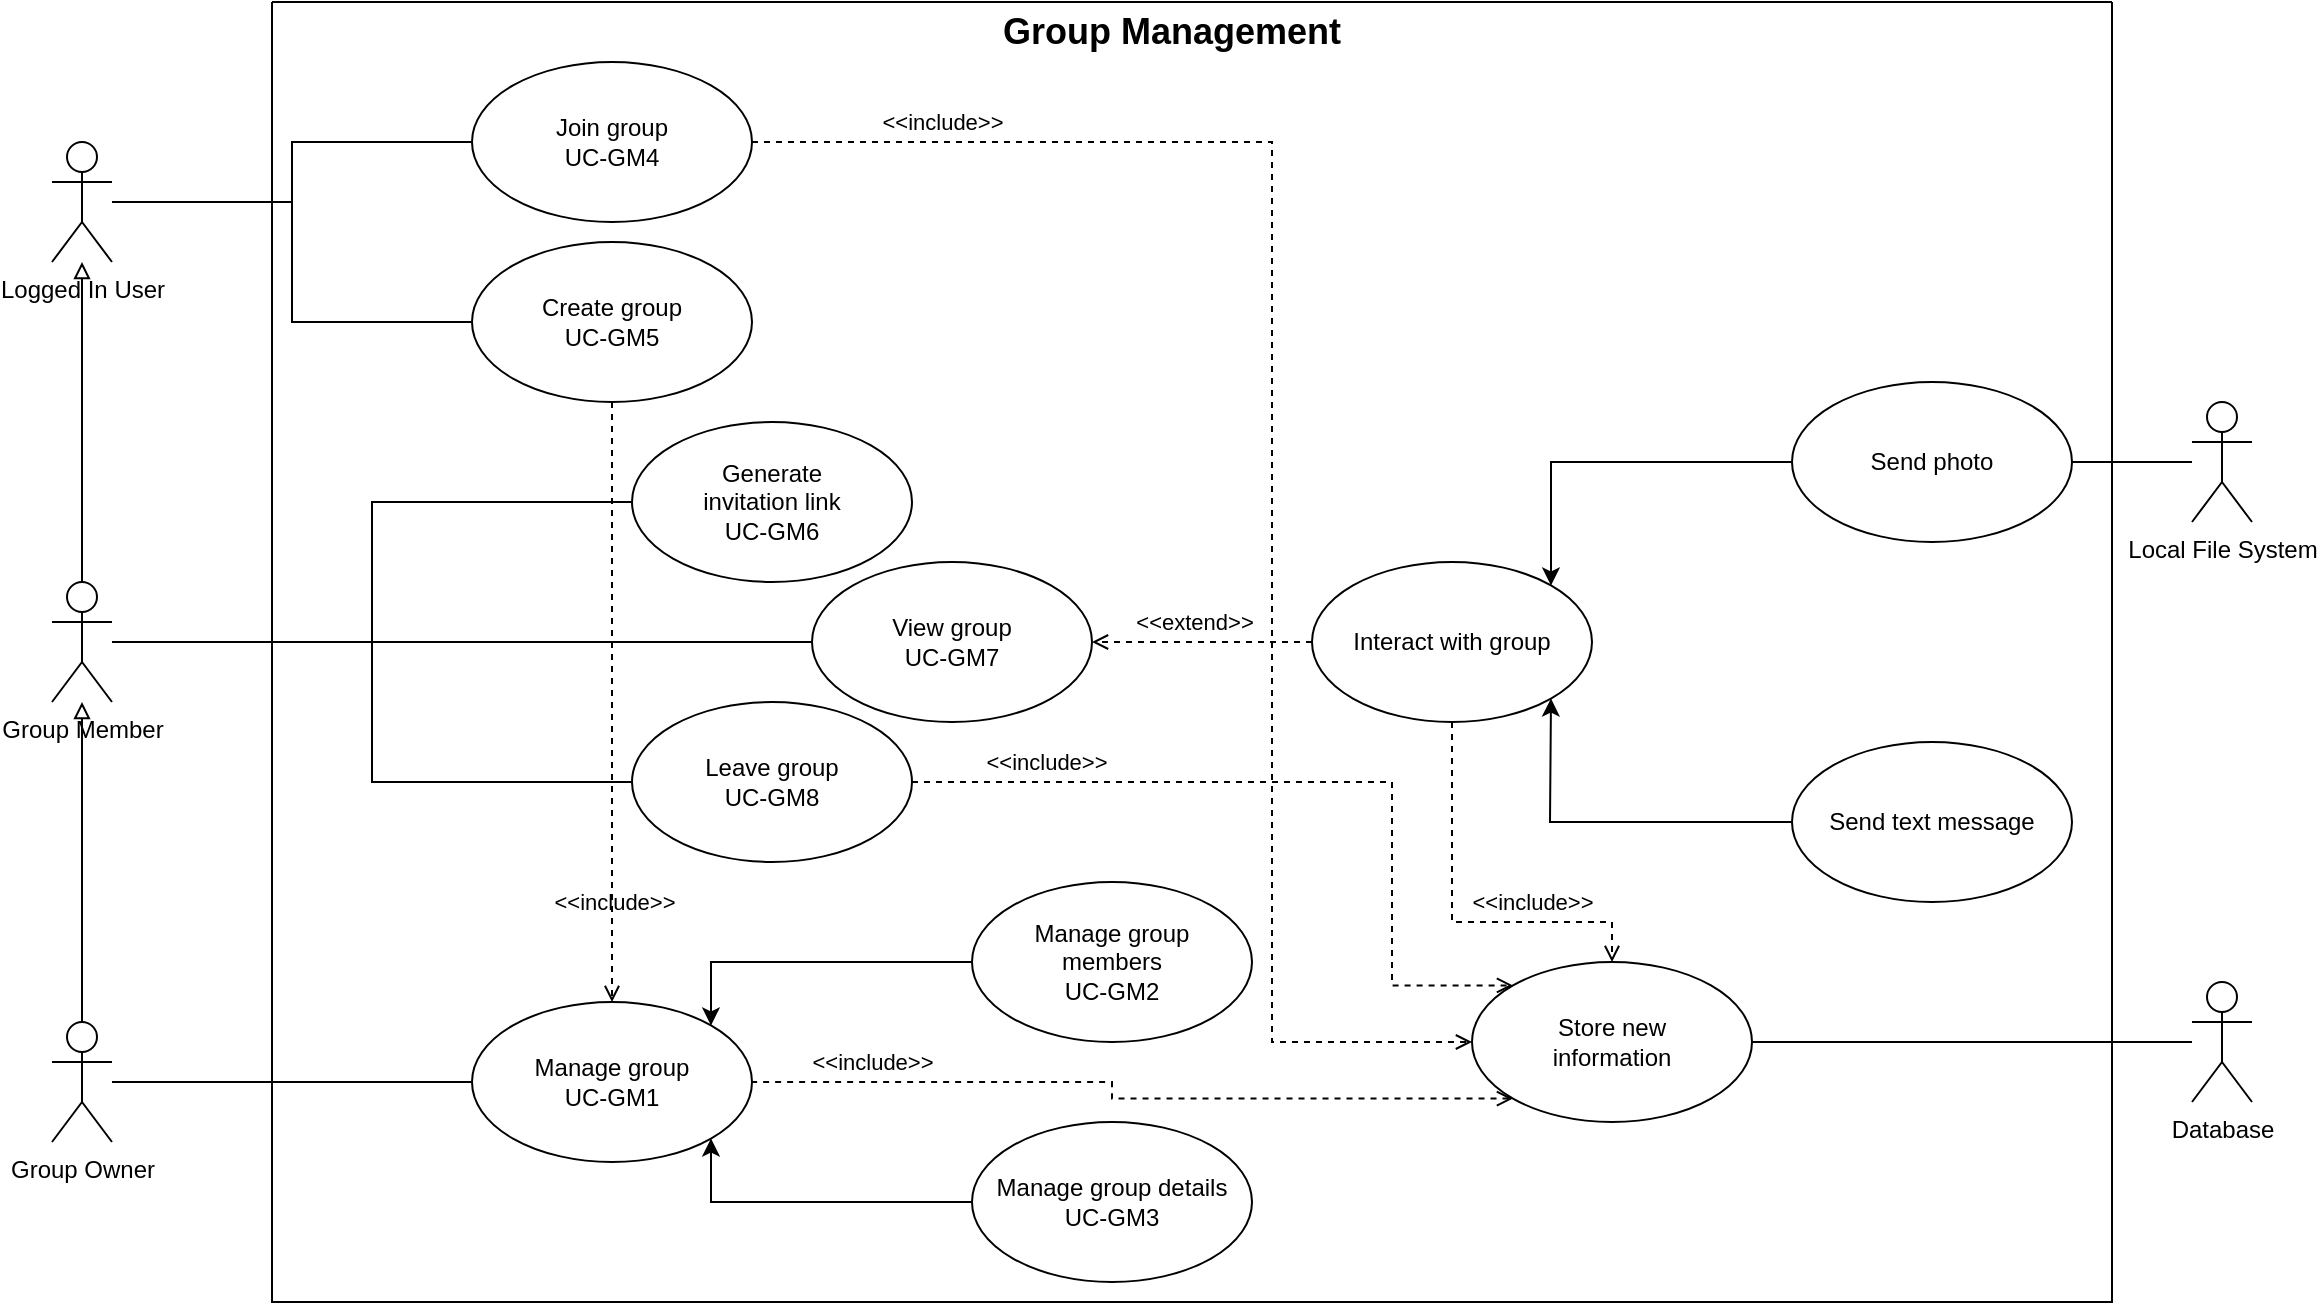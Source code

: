 <mxfile version="25.0.1">
  <diagram name="Page-1" id="pM0YAZhcPk0PvOChf1yF">
    <mxGraphModel dx="2074" dy="1140" grid="1" gridSize="10" guides="1" tooltips="1" connect="1" arrows="1" fold="1" page="1" pageScale="1" pageWidth="1169" pageHeight="827" math="0" shadow="0">
      <root>
        <mxCell id="0" />
        <mxCell id="1" parent="0" />
        <mxCell id="Tt-TAS7i6GOdsketkZrf-36" style="edgeStyle=orthogonalEdgeStyle;rounded=0;orthogonalLoop=1;jettySize=auto;html=1;entryX=0;entryY=0.5;entryDx=0;entryDy=0;endArrow=none;endFill=0;" parent="1" source="Tt-TAS7i6GOdsketkZrf-2" target="Tt-TAS7i6GOdsketkZrf-20" edge="1">
          <mxGeometry relative="1" as="geometry" />
        </mxCell>
        <mxCell id="Tt-TAS7i6GOdsketkZrf-37" style="edgeStyle=orthogonalEdgeStyle;rounded=0;orthogonalLoop=1;jettySize=auto;html=1;endArrow=none;endFill=0;" parent="1" source="Tt-TAS7i6GOdsketkZrf-2" target="Tt-TAS7i6GOdsketkZrf-8" edge="1">
          <mxGeometry relative="1" as="geometry" />
        </mxCell>
        <mxCell id="Tt-TAS7i6GOdsketkZrf-2" value="Logged In User" style="shape=umlActor;verticalLabelPosition=bottom;verticalAlign=top;html=1;outlineConnect=0;fillColor=default;" parent="1" vertex="1">
          <mxGeometry x="140" y="170" width="30" height="60" as="geometry" />
        </mxCell>
        <mxCell id="Tt-TAS7i6GOdsketkZrf-63" style="edgeStyle=orthogonalEdgeStyle;rounded=0;orthogonalLoop=1;jettySize=auto;html=1;entryX=1;entryY=0.5;entryDx=0;entryDy=0;endArrow=none;endFill=0;" parent="1" source="Tt-TAS7i6GOdsketkZrf-3" target="Tt-TAS7i6GOdsketkZrf-56" edge="1">
          <mxGeometry relative="1" as="geometry" />
        </mxCell>
        <mxCell id="Tt-TAS7i6GOdsketkZrf-3" value="Database" style="shape=umlActor;verticalLabelPosition=bottom;verticalAlign=top;html=1;outlineConnect=0;fillColor=default;" parent="1" vertex="1">
          <mxGeometry x="1210" y="590" width="30" height="60" as="geometry" />
        </mxCell>
        <mxCell id="Tt-TAS7i6GOdsketkZrf-32" style="edgeStyle=orthogonalEdgeStyle;rounded=0;orthogonalLoop=1;jettySize=auto;html=1;endArrow=block;endFill=0;" parent="1" source="Tt-TAS7i6GOdsketkZrf-4" target="Tt-TAS7i6GOdsketkZrf-5" edge="1">
          <mxGeometry relative="1" as="geometry" />
        </mxCell>
        <mxCell id="Tt-TAS7i6GOdsketkZrf-38" style="edgeStyle=orthogonalEdgeStyle;rounded=0;orthogonalLoop=1;jettySize=auto;html=1;entryX=0;entryY=0.5;entryDx=0;entryDy=0;endArrow=none;endFill=0;" parent="1" source="Tt-TAS7i6GOdsketkZrf-4" target="Tt-TAS7i6GOdsketkZrf-23" edge="1">
          <mxGeometry relative="1" as="geometry" />
        </mxCell>
        <mxCell id="Tt-TAS7i6GOdsketkZrf-4" value="Group Owner" style="shape=umlActor;verticalLabelPosition=bottom;verticalAlign=top;html=1;outlineConnect=0;fillColor=default;" parent="1" vertex="1">
          <mxGeometry x="140" y="610" width="30" height="60" as="geometry" />
        </mxCell>
        <mxCell id="Tt-TAS7i6GOdsketkZrf-33" style="edgeStyle=orthogonalEdgeStyle;rounded=0;orthogonalLoop=1;jettySize=auto;html=1;endArrow=block;endFill=0;" parent="1" source="Tt-TAS7i6GOdsketkZrf-5" target="Tt-TAS7i6GOdsketkZrf-2" edge="1">
          <mxGeometry relative="1" as="geometry">
            <mxPoint x="155" y="260" as="targetPoint" />
          </mxGeometry>
        </mxCell>
        <mxCell id="Tt-TAS7i6GOdsketkZrf-46" style="edgeStyle=orthogonalEdgeStyle;rounded=0;orthogonalLoop=1;jettySize=auto;html=1;entryX=0;entryY=0.5;entryDx=0;entryDy=0;endArrow=none;endFill=0;" parent="1" source="Tt-TAS7i6GOdsketkZrf-5" target="Tt-TAS7i6GOdsketkZrf-26" edge="1">
          <mxGeometry relative="1" as="geometry" />
        </mxCell>
        <mxCell id="Tt-TAS7i6GOdsketkZrf-47" style="edgeStyle=orthogonalEdgeStyle;rounded=0;orthogonalLoop=1;jettySize=auto;html=1;entryX=0;entryY=0.5;entryDx=0;entryDy=0;endArrow=none;endFill=0;" parent="1" source="Tt-TAS7i6GOdsketkZrf-5" target="Tt-TAS7i6GOdsketkZrf-24" edge="1">
          <mxGeometry relative="1" as="geometry" />
        </mxCell>
        <mxCell id="Tt-TAS7i6GOdsketkZrf-48" style="edgeStyle=orthogonalEdgeStyle;rounded=0;orthogonalLoop=1;jettySize=auto;html=1;entryX=0;entryY=0.5;entryDx=0;entryDy=0;endArrow=none;endFill=0;" parent="1" source="Tt-TAS7i6GOdsketkZrf-5" target="Tt-TAS7i6GOdsketkZrf-27" edge="1">
          <mxGeometry relative="1" as="geometry" />
        </mxCell>
        <mxCell id="Tt-TAS7i6GOdsketkZrf-5" value="Group Member" style="shape=umlActor;verticalLabelPosition=bottom;verticalAlign=top;html=1;outlineConnect=0;fillColor=default;" parent="1" vertex="1">
          <mxGeometry x="140" y="390" width="30" height="60" as="geometry" />
        </mxCell>
        <mxCell id="Tt-TAS7i6GOdsketkZrf-58" style="edgeStyle=orthogonalEdgeStyle;rounded=0;orthogonalLoop=1;jettySize=auto;html=1;exitX=0.5;exitY=1;exitDx=0;exitDy=0;entryX=0.5;entryY=0;entryDx=0;entryDy=0;endArrow=open;endFill=0;dashed=1;" parent="1" source="Tt-TAS7i6GOdsketkZrf-8" target="Tt-TAS7i6GOdsketkZrf-23" edge="1">
          <mxGeometry relative="1" as="geometry" />
        </mxCell>
        <mxCell id="Tt-TAS7i6GOdsketkZrf-59" value="&amp;lt;&amp;lt;include&amp;gt;&amp;gt;" style="edgeLabel;html=1;align=center;verticalAlign=middle;resizable=0;points=[];labelBackgroundColor=none;" parent="Tt-TAS7i6GOdsketkZrf-58" vertex="1" connectable="0">
          <mxGeometry x="0.667" y="1" relative="1" as="geometry">
            <mxPoint as="offset" />
          </mxGeometry>
        </mxCell>
        <mxCell id="Tt-TAS7i6GOdsketkZrf-8" value="Create group&lt;br&gt;UC-GM5" style="ellipse;whiteSpace=wrap;html=1;fillColor=default;" parent="1" vertex="1">
          <mxGeometry x="350" y="220" width="140" height="80" as="geometry" />
        </mxCell>
        <mxCell id="Tt-TAS7i6GOdsketkZrf-71" style="edgeStyle=orthogonalEdgeStyle;rounded=0;orthogonalLoop=1;jettySize=auto;html=1;exitX=1;exitY=0.5;exitDx=0;exitDy=0;entryX=0;entryY=0.5;entryDx=0;entryDy=0;endArrow=open;endFill=0;dashed=1;" parent="1" source="Tt-TAS7i6GOdsketkZrf-20" target="Tt-TAS7i6GOdsketkZrf-56" edge="1">
          <mxGeometry relative="1" as="geometry">
            <Array as="points">
              <mxPoint x="750" y="170" />
              <mxPoint x="750" y="620" />
            </Array>
          </mxGeometry>
        </mxCell>
        <mxCell id="Tt-TAS7i6GOdsketkZrf-75" value="&amp;lt;&amp;lt;include&amp;gt;&amp;gt;" style="edgeLabel;html=1;align=center;verticalAlign=middle;resizable=0;points=[];labelBackgroundColor=none;" parent="Tt-TAS7i6GOdsketkZrf-71" vertex="1" connectable="0">
          <mxGeometry x="-0.632" relative="1" as="geometry">
            <mxPoint x="-54" y="-10" as="offset" />
          </mxGeometry>
        </mxCell>
        <mxCell id="Tt-TAS7i6GOdsketkZrf-20" value="Join group&lt;br&gt;UC-GM4" style="ellipse;whiteSpace=wrap;html=1;fillColor=default;" parent="1" vertex="1">
          <mxGeometry x="350" y="130" width="140" height="80" as="geometry" />
        </mxCell>
        <mxCell id="Tt-TAS7i6GOdsketkZrf-67" style="edgeStyle=orthogonalEdgeStyle;rounded=0;orthogonalLoop=1;jettySize=auto;html=1;exitX=0;exitY=0.5;exitDx=0;exitDy=0;entryX=1;entryY=0;entryDx=0;entryDy=0;endArrow=classic;endFill=1;" parent="1" source="Tt-TAS7i6GOdsketkZrf-21" target="Tt-TAS7i6GOdsketkZrf-23" edge="1">
          <mxGeometry relative="1" as="geometry">
            <Array as="points">
              <mxPoint x="470" y="580" />
            </Array>
          </mxGeometry>
        </mxCell>
        <mxCell id="Tt-TAS7i6GOdsketkZrf-21" value="&lt;div&gt;Manage group&lt;/div&gt;&lt;div&gt;members&lt;/div&gt;&lt;div&gt;UC-GM2&lt;br&gt;&lt;/div&gt;" style="ellipse;whiteSpace=wrap;html=1;fillColor=default;" parent="1" vertex="1">
          <mxGeometry x="600" y="540" width="140" height="80" as="geometry" />
        </mxCell>
        <mxCell id="Tt-TAS7i6GOdsketkZrf-66" style="edgeStyle=orthogonalEdgeStyle;rounded=0;orthogonalLoop=1;jettySize=auto;html=1;exitX=0;exitY=0.5;exitDx=0;exitDy=0;entryX=1;entryY=1;entryDx=0;entryDy=0;endArrow=classic;endFill=1;" parent="1" source="Tt-TAS7i6GOdsketkZrf-22" target="Tt-TAS7i6GOdsketkZrf-23" edge="1">
          <mxGeometry relative="1" as="geometry">
            <Array as="points">
              <mxPoint x="470" y="700" />
            </Array>
          </mxGeometry>
        </mxCell>
        <mxCell id="Tt-TAS7i6GOdsketkZrf-22" value="Manage group details&lt;br&gt;UC-GM3" style="ellipse;whiteSpace=wrap;html=1;fillColor=default;" parent="1" vertex="1">
          <mxGeometry x="600" y="660" width="140" height="80" as="geometry" />
        </mxCell>
        <mxCell id="Tt-TAS7i6GOdsketkZrf-23" value="Manage group&lt;br&gt;UC-GM1" style="ellipse;whiteSpace=wrap;html=1;fillColor=default;" parent="1" vertex="1">
          <mxGeometry x="350" y="600" width="140" height="80" as="geometry" />
        </mxCell>
        <mxCell id="Tt-TAS7i6GOdsketkZrf-24" value="&lt;div&gt;Generate&lt;/div&gt;&lt;div&gt;invitation&amp;nbsp;&lt;span style=&quot;background-color: initial;&quot;&gt;link&lt;/span&gt;&lt;/div&gt;&lt;div&gt;UC-GM6&lt;br&gt;&lt;/div&gt;" style="ellipse;whiteSpace=wrap;html=1;fillColor=default;" parent="1" vertex="1">
          <mxGeometry x="430" y="310" width="140" height="80" as="geometry" />
        </mxCell>
        <mxCell id="Tt-TAS7i6GOdsketkZrf-70" style="edgeStyle=orthogonalEdgeStyle;rounded=0;orthogonalLoop=1;jettySize=auto;html=1;exitX=1;exitY=0.5;exitDx=0;exitDy=0;entryX=0;entryY=0;entryDx=0;entryDy=0;endArrow=open;endFill=0;dashed=1;" parent="1" source="Tt-TAS7i6GOdsketkZrf-26" target="Tt-TAS7i6GOdsketkZrf-56" edge="1">
          <mxGeometry relative="1" as="geometry">
            <Array as="points">
              <mxPoint x="810" y="490" />
              <mxPoint x="810" y="592" />
            </Array>
          </mxGeometry>
        </mxCell>
        <mxCell id="Tt-TAS7i6GOdsketkZrf-76" value="&amp;lt;&amp;lt;include&amp;gt;&amp;gt;" style="edgeLabel;html=1;align=center;verticalAlign=middle;resizable=0;points=[];labelBackgroundColor=none;" parent="Tt-TAS7i6GOdsketkZrf-70" vertex="1" connectable="0">
          <mxGeometry x="-0.667" y="3" relative="1" as="geometry">
            <mxPoint y="-7" as="offset" />
          </mxGeometry>
        </mxCell>
        <mxCell id="Tt-TAS7i6GOdsketkZrf-26" value="Leave group&lt;br&gt;UC-GM8" style="ellipse;whiteSpace=wrap;html=1;fillColor=default;" parent="1" vertex="1">
          <mxGeometry x="430" y="450" width="140" height="80" as="geometry" />
        </mxCell>
        <mxCell id="Tt-TAS7i6GOdsketkZrf-27" value="View group&lt;br&gt;UC-GM7" style="ellipse;whiteSpace=wrap;html=1;fillColor=default;" parent="1" vertex="1">
          <mxGeometry x="520" y="380" width="140" height="80" as="geometry" />
        </mxCell>
        <mxCell id="Tt-TAS7i6GOdsketkZrf-52" style="edgeStyle=orthogonalEdgeStyle;rounded=0;orthogonalLoop=1;jettySize=auto;html=1;entryX=1;entryY=0.5;entryDx=0;entryDy=0;endArrow=open;endFill=0;dashed=1;" parent="1" source="Tt-TAS7i6GOdsketkZrf-28" target="Tt-TAS7i6GOdsketkZrf-27" edge="1">
          <mxGeometry relative="1" as="geometry" />
        </mxCell>
        <mxCell id="Tt-TAS7i6GOdsketkZrf-64" value="&amp;lt;&amp;lt;extend&amp;gt;&amp;gt;" style="edgeLabel;html=1;align=center;verticalAlign=middle;resizable=0;points=[];labelBackgroundColor=none;" parent="Tt-TAS7i6GOdsketkZrf-52" vertex="1" connectable="0">
          <mxGeometry x="-0.08" y="1" relative="1" as="geometry">
            <mxPoint x="-9" y="-11" as="offset" />
          </mxGeometry>
        </mxCell>
        <mxCell id="Tt-TAS7i6GOdsketkZrf-72" style="edgeStyle=orthogonalEdgeStyle;rounded=0;orthogonalLoop=1;jettySize=auto;html=1;exitX=0.5;exitY=1;exitDx=0;exitDy=0;entryX=0.5;entryY=0;entryDx=0;entryDy=0;dashed=1;endArrow=open;endFill=0;" parent="1" source="Tt-TAS7i6GOdsketkZrf-28" target="Tt-TAS7i6GOdsketkZrf-56" edge="1">
          <mxGeometry relative="1" as="geometry">
            <Array as="points">
              <mxPoint x="840" y="560" />
              <mxPoint x="920" y="560" />
            </Array>
          </mxGeometry>
        </mxCell>
        <mxCell id="Tt-TAS7i6GOdsketkZrf-77" value="&amp;lt;&amp;lt;include&amp;gt;&amp;gt;" style="edgeLabel;html=1;align=center;verticalAlign=middle;resizable=0;points=[];labelBackgroundColor=none;" parent="Tt-TAS7i6GOdsketkZrf-72" vertex="1" connectable="0">
          <mxGeometry x="0.34" relative="1" as="geometry">
            <mxPoint x="6" y="-10" as="offset" />
          </mxGeometry>
        </mxCell>
        <mxCell id="Tt-TAS7i6GOdsketkZrf-28" value="Interact with group" style="ellipse;whiteSpace=wrap;html=1;fillColor=default;" parent="1" vertex="1">
          <mxGeometry x="770" y="380" width="140" height="80" as="geometry" />
        </mxCell>
        <mxCell id="Tt-TAS7i6GOdsketkZrf-53" style="edgeStyle=orthogonalEdgeStyle;rounded=0;orthogonalLoop=1;jettySize=auto;html=1;entryX=1;entryY=0;entryDx=0;entryDy=0;startArrow=none;startFill=0;endArrow=classic;endFill=1;" parent="1" source="Tt-TAS7i6GOdsketkZrf-29" target="Tt-TAS7i6GOdsketkZrf-28" edge="1">
          <mxGeometry relative="1" as="geometry" />
        </mxCell>
        <mxCell id="Tt-TAS7i6GOdsketkZrf-73" style="edgeStyle=orthogonalEdgeStyle;rounded=0;orthogonalLoop=1;jettySize=auto;html=1;exitX=0;exitY=1;exitDx=0;exitDy=0;entryX=1;entryY=0.5;entryDx=0;entryDy=0;endArrow=none;endFill=0;dashed=1;startArrow=open;startFill=0;" parent="1" source="Tt-TAS7i6GOdsketkZrf-56" target="Tt-TAS7i6GOdsketkZrf-23" edge="1">
          <mxGeometry relative="1" as="geometry" />
        </mxCell>
        <mxCell id="Tt-TAS7i6GOdsketkZrf-74" value="&amp;lt;&amp;lt;include&amp;gt;&amp;gt;" style="edgeLabel;html=1;align=center;verticalAlign=middle;resizable=0;points=[];labelBackgroundColor=none;" parent="Tt-TAS7i6GOdsketkZrf-73" vertex="1" connectable="0">
          <mxGeometry x="0.676" y="-1" relative="1" as="geometry">
            <mxPoint x="-3" y="-9" as="offset" />
          </mxGeometry>
        </mxCell>
        <mxCell id="Tt-TAS7i6GOdsketkZrf-56" value="&lt;div&gt;Store new&lt;/div&gt;&lt;div&gt;information&lt;/div&gt;" style="ellipse;whiteSpace=wrap;html=1;fillColor=default;" parent="1" vertex="1">
          <mxGeometry x="850" y="580" width="140" height="80" as="geometry" />
        </mxCell>
        <mxCell id="Tt-TAS7i6GOdsketkZrf-65" value="&lt;b&gt;&lt;font style=&quot;font-size: 18px;&quot;&gt;Group Management&lt;/font&gt;&lt;/b&gt;" style="text;html=1;align=center;verticalAlign=middle;whiteSpace=wrap;rounded=0;" parent="1" vertex="1">
          <mxGeometry x="595" y="100" width="210" height="30" as="geometry" />
        </mxCell>
        <mxCell id="2" value="" style="swimlane;startSize=0;" parent="1" vertex="1">
          <mxGeometry x="250" y="100" width="920" height="650" as="geometry" />
        </mxCell>
        <mxCell id="Tt-TAS7i6GOdsketkZrf-29" value="Send photo" style="ellipse;whiteSpace=wrap;html=1;fillColor=default;" parent="2" vertex="1">
          <mxGeometry x="760" y="190" width="140" height="80" as="geometry" />
        </mxCell>
        <mxCell id="3" value="Send text message" style="ellipse;whiteSpace=wrap;html=1;fillColor=default;" parent="2" vertex="1">
          <mxGeometry x="760" y="370" width="140" height="80" as="geometry" />
        </mxCell>
        <mxCell id="5" style="edgeStyle=none;html=1;entryX=1;entryY=1;entryDx=0;entryDy=0;exitX=0;exitY=0.5;exitDx=0;exitDy=0;rounded=0;" parent="1" source="3" target="Tt-TAS7i6GOdsketkZrf-28" edge="1">
          <mxGeometry relative="1" as="geometry">
            <Array as="points">
              <mxPoint x="889" y="510" />
            </Array>
          </mxGeometry>
        </mxCell>
        <mxCell id="7" style="edgeStyle=none;rounded=0;html=1;entryX=1;entryY=0.5;entryDx=0;entryDy=0;endArrow=none;endFill=0;" parent="1" source="6" target="Tt-TAS7i6GOdsketkZrf-29" edge="1">
          <mxGeometry relative="1" as="geometry" />
        </mxCell>
        <mxCell id="6" value="Local File System" style="shape=umlActor;verticalLabelPosition=bottom;verticalAlign=top;html=1;outlineConnect=0;" parent="1" vertex="1">
          <mxGeometry x="1210" y="300" width="30" height="60" as="geometry" />
        </mxCell>
      </root>
    </mxGraphModel>
  </diagram>
</mxfile>
